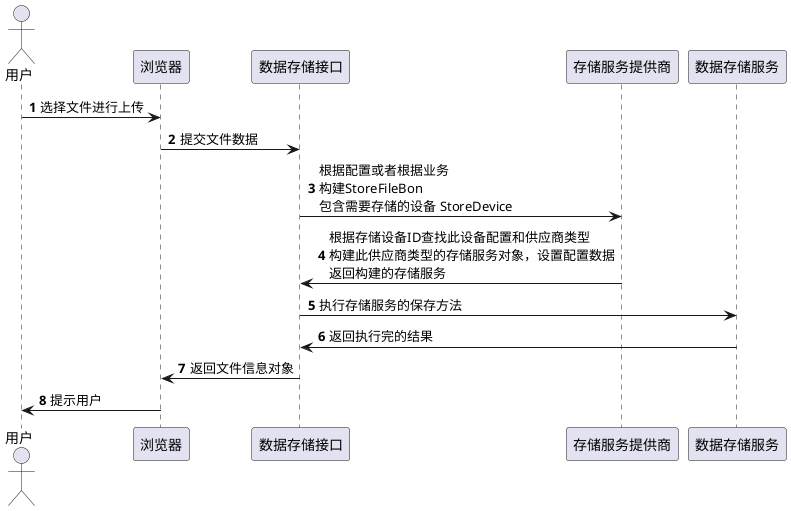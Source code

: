 @startuml
'https://plantuml.com/sequence-diagram

autonumber

actor	"用户" as U
participant "浏览器" as B
participant "数据存储接口" as I
participant "存储服务提供商" as S
participant "数据存储服务" as D

U -> B: 选择文件进行上传
B -> I: 提交文件数据
I -> S: 根据配置或者根据业务\n构建StoreFileBon\n包含需要存储的设备 StoreDevice
S -> I: 根据存储设备ID查找此设备配置和供应商类型\n构建此供应商类型的存储服务对象，设置配置数据\n返回构建的存储服务
I -> D: 执行存储服务的保存方法
D -> I: 返回执行完的结果
I -> B: 返回文件信息对象
B -> U: 提示用户

@enduml